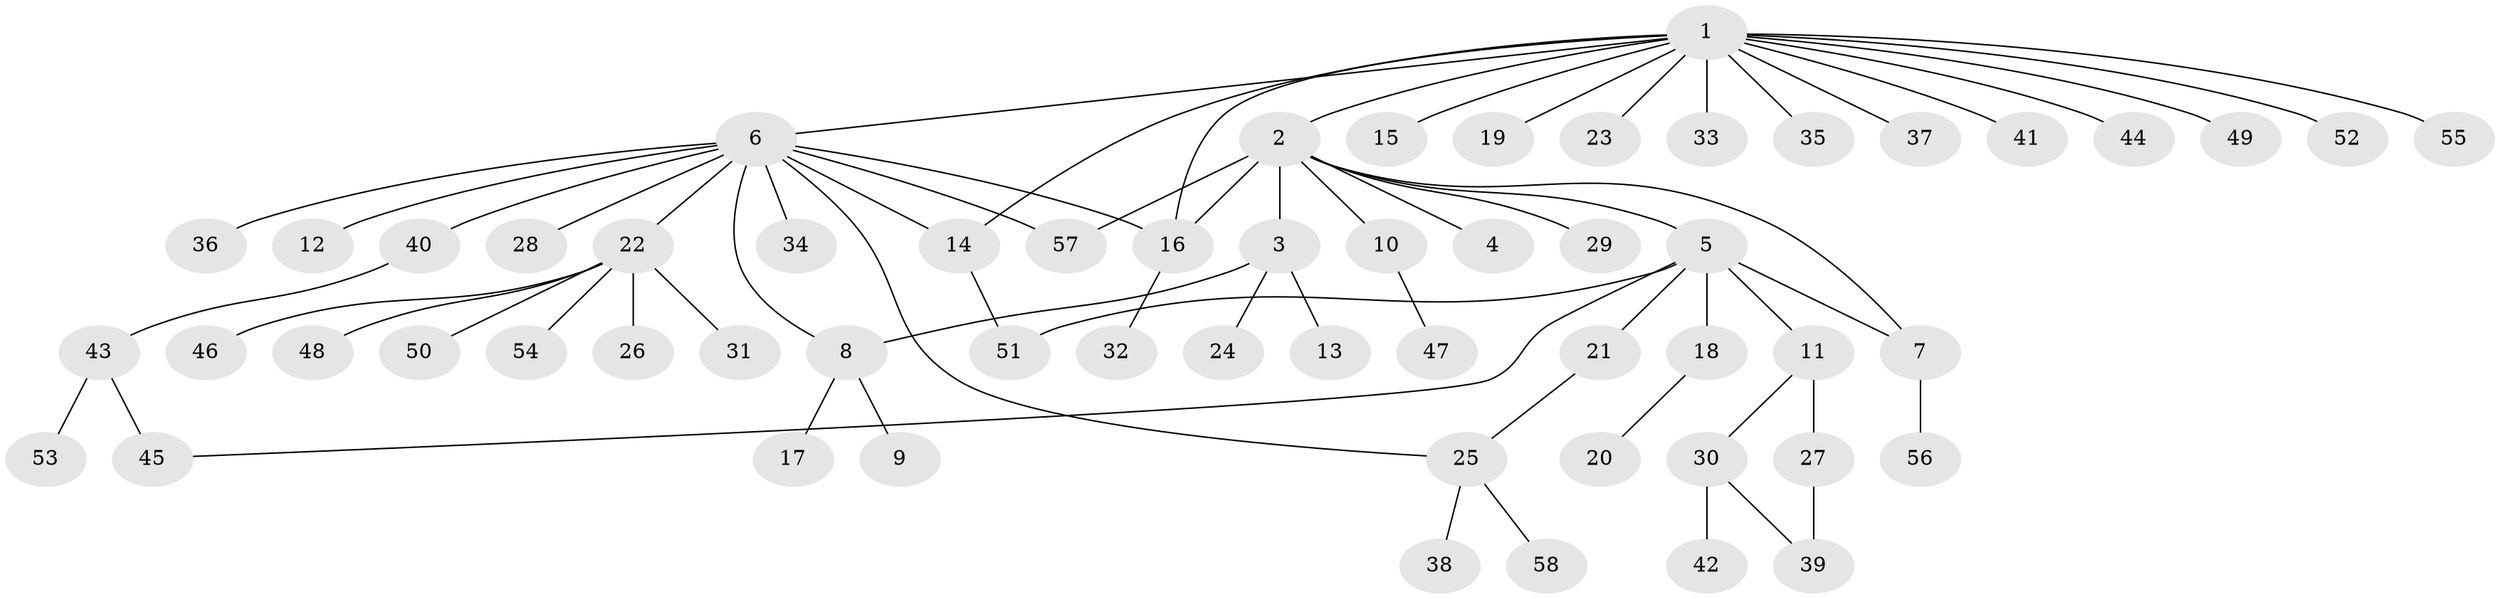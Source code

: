 // original degree distribution, {16: 0.010416666666666666, 10: 0.010416666666666666, 5: 0.07291666666666667, 2: 0.19791666666666666, 11: 0.010416666666666666, 13: 0.010416666666666666, 4: 0.020833333333333332, 1: 0.6145833333333334, 3: 0.041666666666666664, 8: 0.010416666666666666}
// Generated by graph-tools (version 1.1) at 2025/50/03/04/25 22:50:23]
// undirected, 58 vertices, 67 edges
graph export_dot {
  node [color=gray90,style=filled];
  1;
  2;
  3;
  4;
  5;
  6;
  7;
  8;
  9;
  10;
  11;
  12;
  13;
  14;
  15;
  16;
  17;
  18;
  19;
  20;
  21;
  22;
  23;
  24;
  25;
  26;
  27;
  28;
  29;
  30;
  31;
  32;
  33;
  34;
  35;
  36;
  37;
  38;
  39;
  40;
  41;
  42;
  43;
  44;
  45;
  46;
  47;
  48;
  49;
  50;
  51;
  52;
  53;
  54;
  55;
  56;
  57;
  58;
  1 -- 2 [weight=1.0];
  1 -- 6 [weight=1.0];
  1 -- 14 [weight=1.0];
  1 -- 15 [weight=1.0];
  1 -- 16 [weight=1.0];
  1 -- 19 [weight=1.0];
  1 -- 23 [weight=1.0];
  1 -- 33 [weight=1.0];
  1 -- 35 [weight=1.0];
  1 -- 37 [weight=1.0];
  1 -- 41 [weight=1.0];
  1 -- 44 [weight=1.0];
  1 -- 49 [weight=1.0];
  1 -- 52 [weight=1.0];
  1 -- 55 [weight=1.0];
  2 -- 3 [weight=1.0];
  2 -- 4 [weight=1.0];
  2 -- 5 [weight=1.0];
  2 -- 7 [weight=1.0];
  2 -- 10 [weight=1.0];
  2 -- 16 [weight=1.0];
  2 -- 29 [weight=1.0];
  2 -- 57 [weight=1.0];
  3 -- 8 [weight=1.0];
  3 -- 13 [weight=1.0];
  3 -- 24 [weight=1.0];
  5 -- 7 [weight=1.0];
  5 -- 11 [weight=1.0];
  5 -- 18 [weight=1.0];
  5 -- 21 [weight=4.0];
  5 -- 45 [weight=1.0];
  5 -- 51 [weight=1.0];
  6 -- 8 [weight=1.0];
  6 -- 12 [weight=1.0];
  6 -- 14 [weight=1.0];
  6 -- 16 [weight=1.0];
  6 -- 22 [weight=1.0];
  6 -- 25 [weight=1.0];
  6 -- 28 [weight=1.0];
  6 -- 34 [weight=1.0];
  6 -- 36 [weight=1.0];
  6 -- 40 [weight=1.0];
  6 -- 57 [weight=1.0];
  7 -- 56 [weight=1.0];
  8 -- 9 [weight=1.0];
  8 -- 17 [weight=1.0];
  10 -- 47 [weight=1.0];
  11 -- 27 [weight=2.0];
  11 -- 30 [weight=1.0];
  14 -- 51 [weight=3.0];
  16 -- 32 [weight=1.0];
  18 -- 20 [weight=1.0];
  21 -- 25 [weight=1.0];
  22 -- 26 [weight=1.0];
  22 -- 31 [weight=1.0];
  22 -- 46 [weight=1.0];
  22 -- 48 [weight=1.0];
  22 -- 50 [weight=1.0];
  22 -- 54 [weight=1.0];
  25 -- 38 [weight=1.0];
  25 -- 58 [weight=1.0];
  27 -- 39 [weight=1.0];
  30 -- 39 [weight=1.0];
  30 -- 42 [weight=2.0];
  40 -- 43 [weight=1.0];
  43 -- 45 [weight=2.0];
  43 -- 53 [weight=1.0];
}

